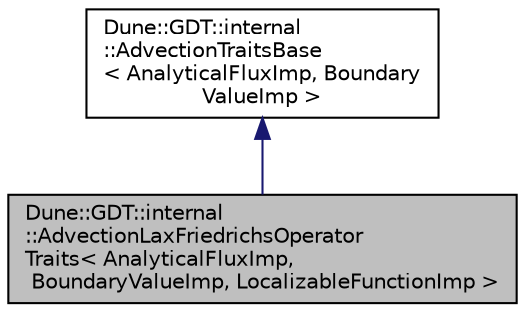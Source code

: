digraph "Dune::GDT::internal::AdvectionLaxFriedrichsOperatorTraits&lt; AnalyticalFluxImp, BoundaryValueImp, LocalizableFunctionImp &gt;"
{
  edge [fontname="Helvetica",fontsize="10",labelfontname="Helvetica",labelfontsize="10"];
  node [fontname="Helvetica",fontsize="10",shape=record];
  Node0 [label="Dune::GDT::internal\l::AdvectionLaxFriedrichsOperator\lTraits\< AnalyticalFluxImp,\l BoundaryValueImp, LocalizableFunctionImp \>",height=0.2,width=0.4,color="black", fillcolor="grey75", style="filled", fontcolor="black"];
  Node1 -> Node0 [dir="back",color="midnightblue",fontsize="10",style="solid",fontname="Helvetica"];
  Node1 [label="Dune::GDT::internal\l::AdvectionTraitsBase\l\< AnalyticalFluxImp, Boundary\lValueImp \>",height=0.2,width=0.4,color="black", fillcolor="white", style="filled",URL="$a01833.html"];
}
